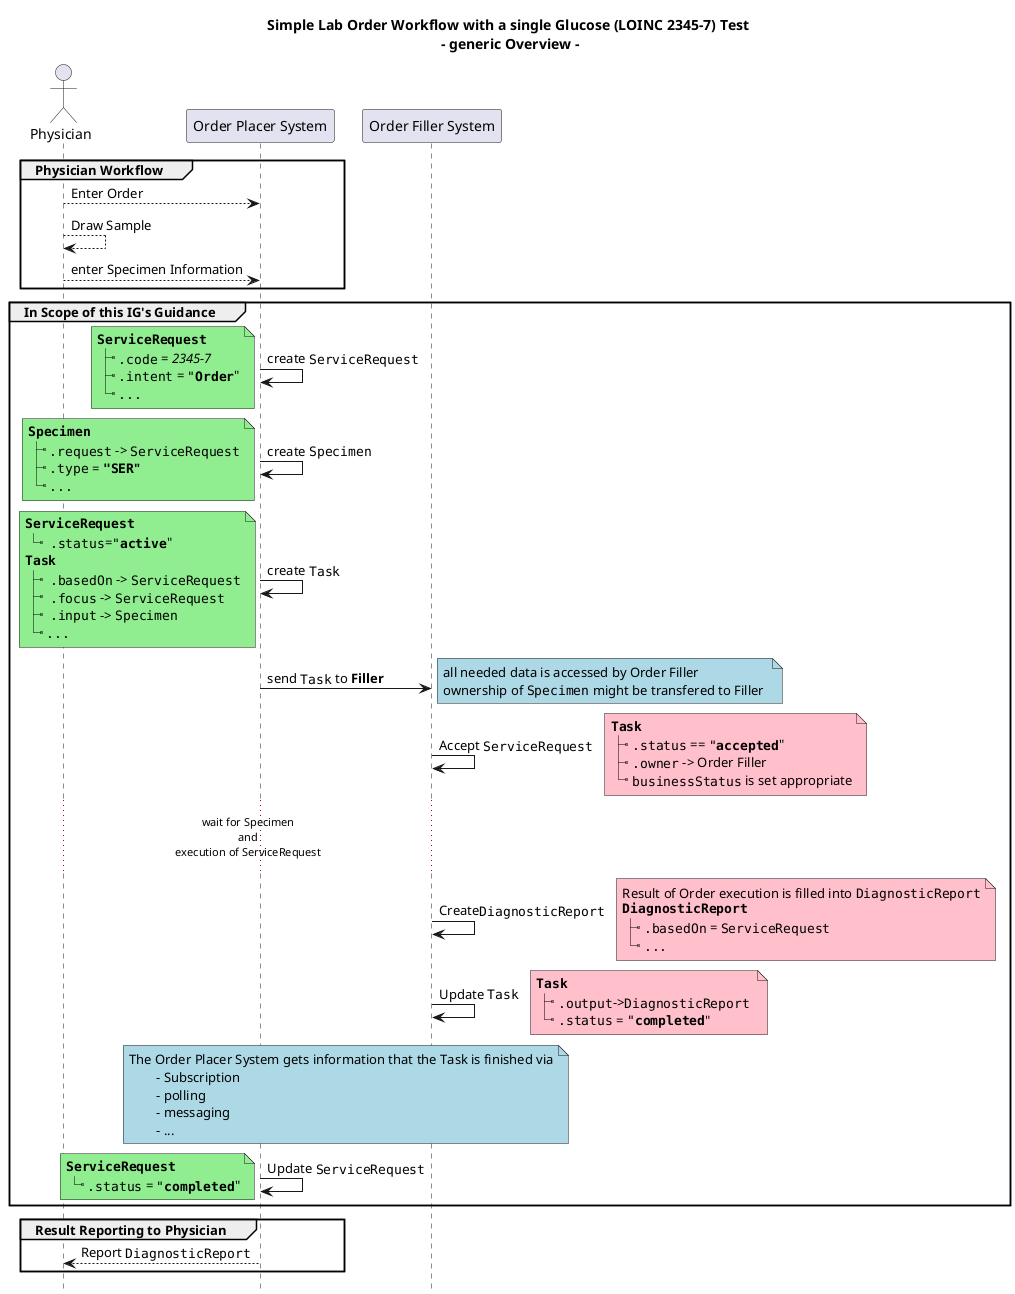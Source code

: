 @startuml

'skinparam sequenceMessageAlign center
title 
	Simple Lab Order Workflow with a single Glucose (LOINC 2345-7) Test 
	- generic Overview -
end title
hide footbox

'note across #turquoise
'	**Assumptions:**
'	- Physician knows which Specimen to draw (i.e. via an Order Catalog)
'	- Specimen is drawn at the Physician office
'	- It is clear which Order Filler will execute the Order
'	- ""ServiceRequest"" is owned by the Order Placer; changes are allowed only to be done by Placer
'	- ""Task"" is a shared resource of Placer and Filler and updated by both
'	- Order Result is reported via ""DiagnosticReport""
'	- ""DiagnosticReport"" is owned by the Order Filler
'	- Order is accepted and is fulfilled 
'	- Lab internal flow is **out of scope**
'	- All needed data is accessible
'	**Not defined**
'	- Ownership of Specimen Resource (Ownership should/could/might change with the physical location)
'end note

actor Physician as Doc
participant "Order Placer System" as Placer
participant "Order Filler System" as Filler

group Physician Workflow 
Doc --> Placer: Enter Order
Doc --> Doc: Draw Sample
Doc --> Placer: enter Specimen Information
end
group In Scope of this IG's Guidance
Placer -> Placer: create ""ServiceRequest"" 



note left #lightgreen
	**""ServiceRequest""**
	|_ "".code"" = //2345-7//
	|_ "".intent"" = """**Order**"""
	|_ ""...""
end note

Placer -> Placer: create ""Specimen"" 
note left #lightgreen
	**""Specimen""**
	|_ "".request"" -> ""ServiceRequest""
	|_ "".type"" = **"""SER"""**
	|_ ""...""
end note

Placer -> Placer: create ""Task"" 
note left #lightgreen
	**""ServiceRequest""**
	|_  "".status""="""**active**"""
	**""Task""**
	|_  "".basedOn"" -> ""ServiceRequest""
	|_  "".focus"" -> ""ServiceRequest""
	|_  "".input"" -> ""Specimen""
	|_ ""...""
end note 

Placer -> Filler: send ""Task"" to **Filler** 
note right #lightblue
	all needed data is accessed by Order Filler
	ownership of ""Specimen"" might be transfered to Filler 
end note
Filler -> Filler: Accept ""ServiceRequest"" 
note right #pink
	**""Task""**
	|_ "".status"" == """**accepted**"""
	|_ "".owner"" -> Order Filler
	|_ ""businessStatus"" is set appropriate
end note

... wait for Specimen \nand\nexecution of ServiceRequest... 


Filler -> Filler: Create""DiagnosticReport"" 
note right #pink
	Result of Order execution is filled into ""DiagnosticReport""
	**""DiagnosticReport""**
	|_ "".basedOn"" = ""ServiceRequest""
	|_ ""...""
end note
Filler -> Filler: Update ""Task""
note right #pink
	**""Task""**
	|_ "".output""->""DiagnosticReport"" 
	|_ "".status"" = """**completed**"""
end note

note over Placer, Filler #lightblue
	The Order Placer System gets information that the Task is finished via
		- Subscription
		- polling
		- messaging
		- ...
end note

Placer -> Placer: Update ""ServiceRequest"" 
note left #lightgreen
	**""ServiceRequest""**
	|_ "".status"" = """**completed**"""
end note
end
group Result Reporting to Physician

Placer --> Doc: Report ""DiagnosticReport""
end
@enduml
